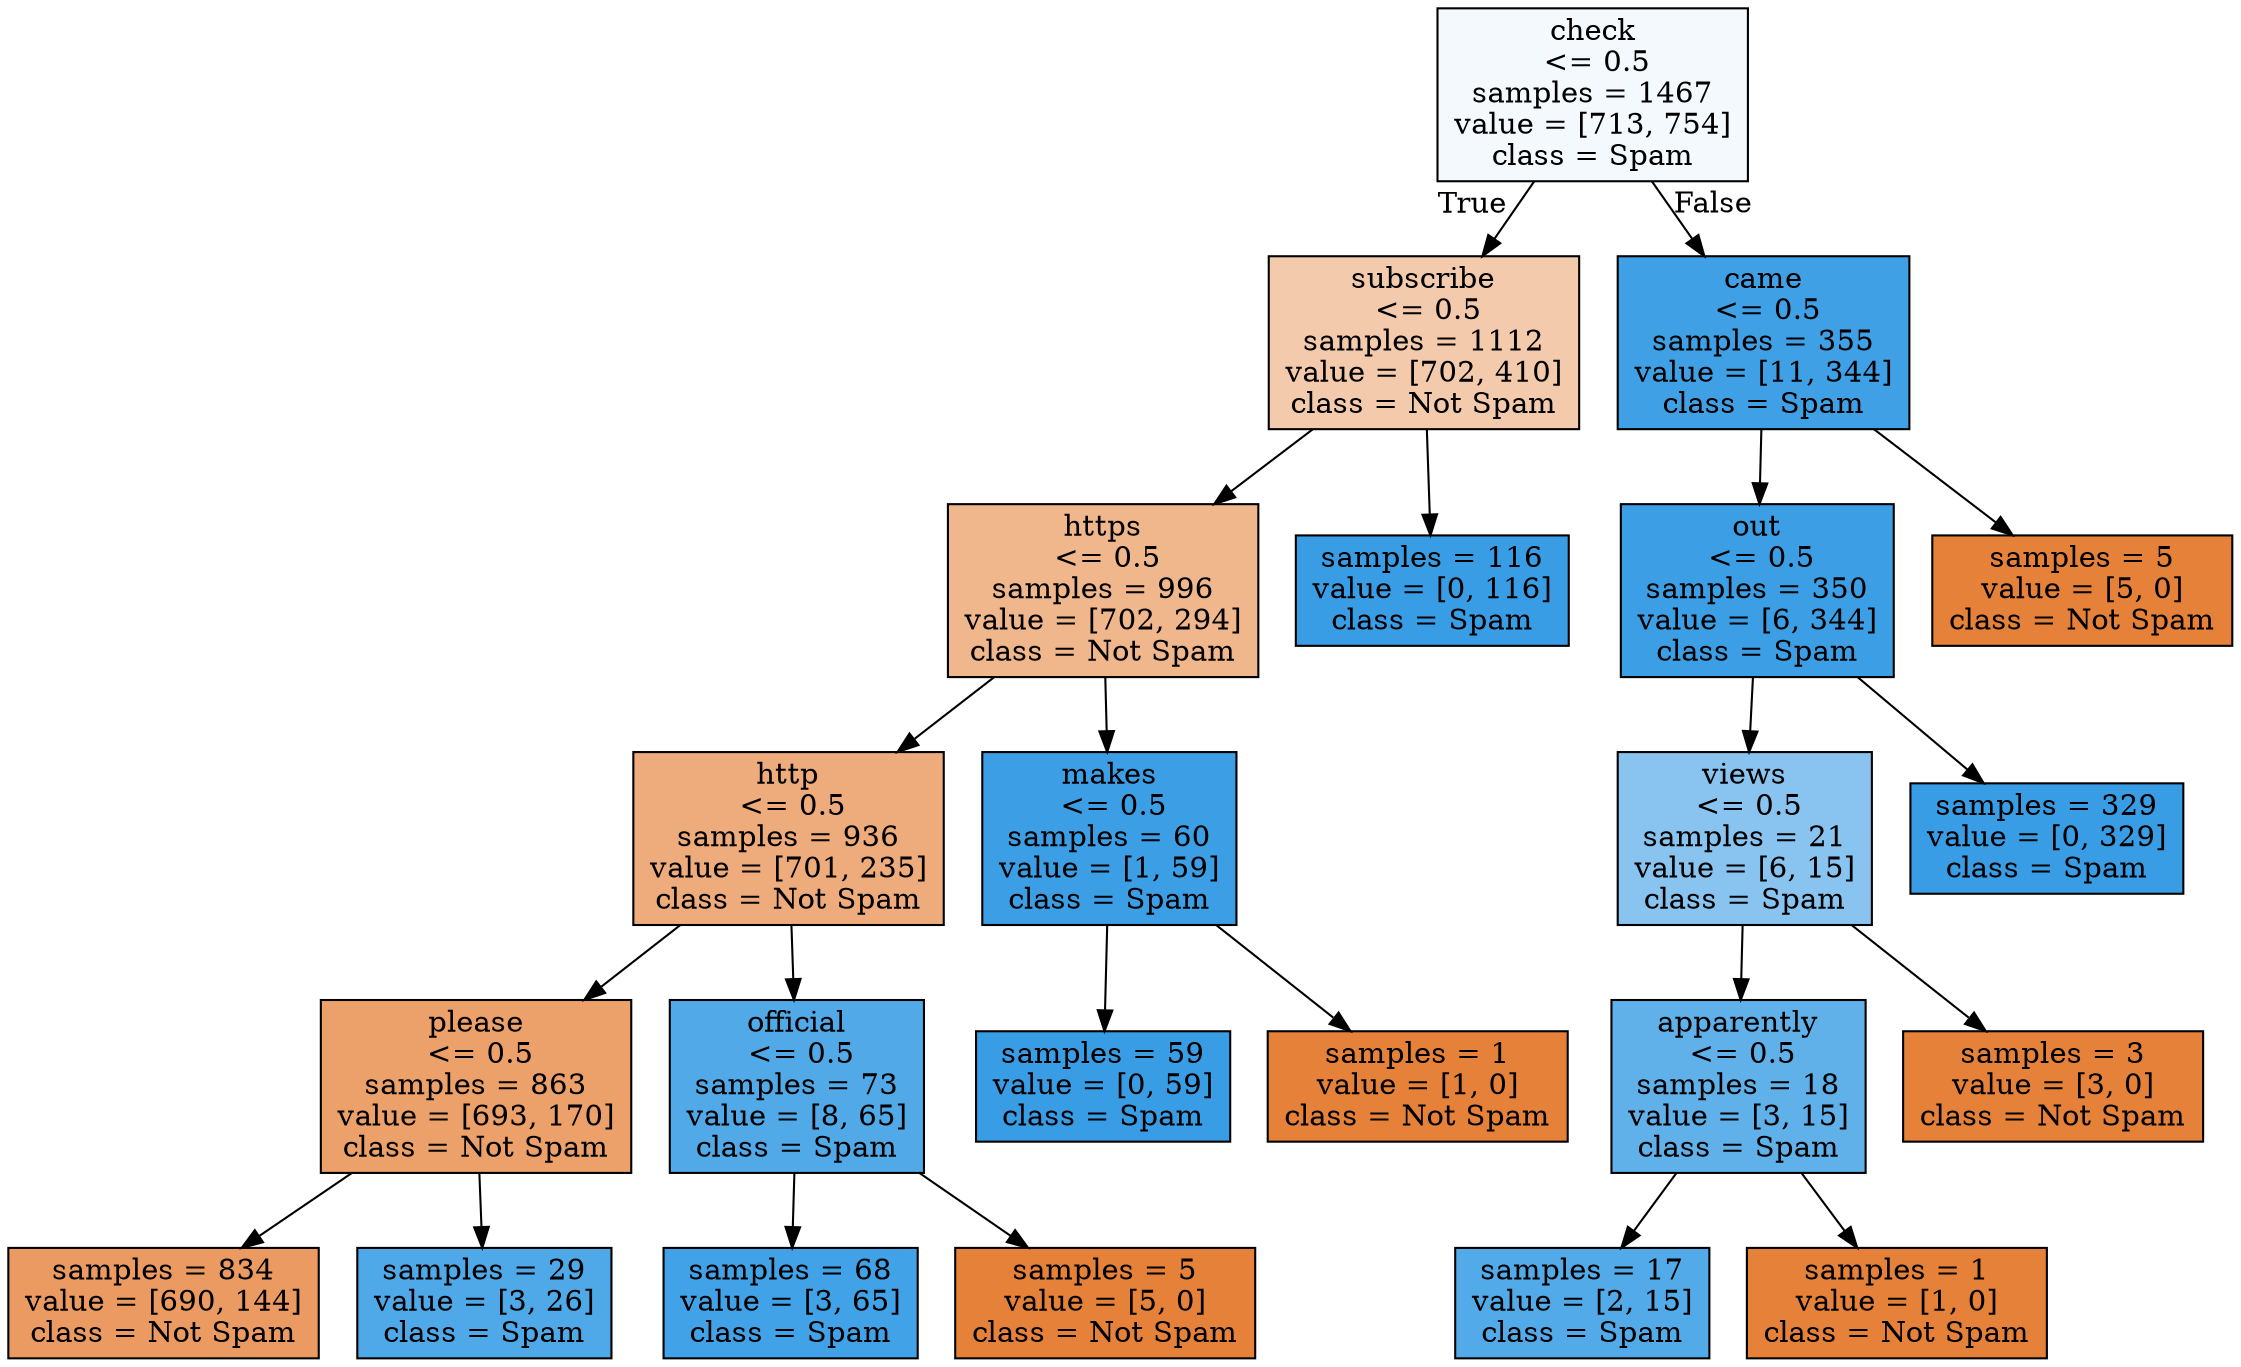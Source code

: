 digraph Tree {
node [shape=box, style="filled", color="black"] ;
0 [label="check
 <= 0.5\nsamples = 1467\nvalue = [713, 754]\nclass = Spam", fillcolor="#399de50e"] ;
1 [label="subscribe
 <= 0.5\nsamples = 1112\nvalue = [702, 410]\nclass = Not Spam", fillcolor="#e581396a"] ;
0 -> 1 [labeldistance=2.5, labelangle=45, headlabel="True"] ;
2 [label="https
 <= 0.5\nsamples = 996\nvalue = [702, 294]\nclass = Not Spam", fillcolor="#e5813994"] ;
1 -> 2 ;
3 [label="http
 <= 0.5\nsamples = 936\nvalue = [701, 235]\nclass = Not Spam", fillcolor="#e58139aa"] ;
2 -> 3 ;
4 [label="please
 <= 0.5\nsamples = 863\nvalue = [693, 170]\nclass = Not Spam", fillcolor="#e58139c0"] ;
3 -> 4 ;
5 [label="samples = 834\nvalue = [690, 144]\nclass = Not Spam", fillcolor="#e58139ca"] ;
4 -> 5 ;
6 [label="samples = 29\nvalue = [3, 26]\nclass = Spam", fillcolor="#399de5e2"] ;
4 -> 6 ;
7 [label="official
 <= 0.5\nsamples = 73\nvalue = [8, 65]\nclass = Spam", fillcolor="#399de5e0"] ;
3 -> 7 ;
8 [label="samples = 68\nvalue = [3, 65]\nclass = Spam", fillcolor="#399de5f3"] ;
7 -> 8 ;
9 [label="samples = 5\nvalue = [5, 0]\nclass = Not Spam", fillcolor="#e58139ff"] ;
7 -> 9 ;
10 [label="makes
 <= 0.5\nsamples = 60\nvalue = [1, 59]\nclass = Spam", fillcolor="#399de5fb"] ;
2 -> 10 ;
11 [label="samples = 59\nvalue = [0, 59]\nclass = Spam", fillcolor="#399de5ff"] ;
10 -> 11 ;
12 [label="samples = 1\nvalue = [1, 0]\nclass = Not Spam", fillcolor="#e58139ff"] ;
10 -> 12 ;
13 [label="samples = 116\nvalue = [0, 116]\nclass = Spam", fillcolor="#399de5ff"] ;
1 -> 13 ;
14 [label="came
 <= 0.5\nsamples = 355\nvalue = [11, 344]\nclass = Spam", fillcolor="#399de5f7"] ;
0 -> 14 [labeldistance=2.5, labelangle=-45, headlabel="False"] ;
15 [label="out
 <= 0.5\nsamples = 350\nvalue = [6, 344]\nclass = Spam", fillcolor="#399de5fb"] ;
14 -> 15 ;
16 [label="views
 <= 0.5\nsamples = 21\nvalue = [6, 15]\nclass = Spam", fillcolor="#399de599"] ;
15 -> 16 ;
17 [label="apparently
 <= 0.5\nsamples = 18\nvalue = [3, 15]\nclass = Spam", fillcolor="#399de5cc"] ;
16 -> 17 ;
18 [label="samples = 17\nvalue = [2, 15]\nclass = Spam", fillcolor="#399de5dd"] ;
17 -> 18 ;
19 [label="samples = 1\nvalue = [1, 0]\nclass = Not Spam", fillcolor="#e58139ff"] ;
17 -> 19 ;
20 [label="samples = 3\nvalue = [3, 0]\nclass = Not Spam", fillcolor="#e58139ff"] ;
16 -> 20 ;
21 [label="samples = 329\nvalue = [0, 329]\nclass = Spam", fillcolor="#399de5ff"] ;
15 -> 21 ;
22 [label="samples = 5\nvalue = [5, 0]\nclass = Not Spam", fillcolor="#e58139ff"] ;
14 -> 22 ;
}
